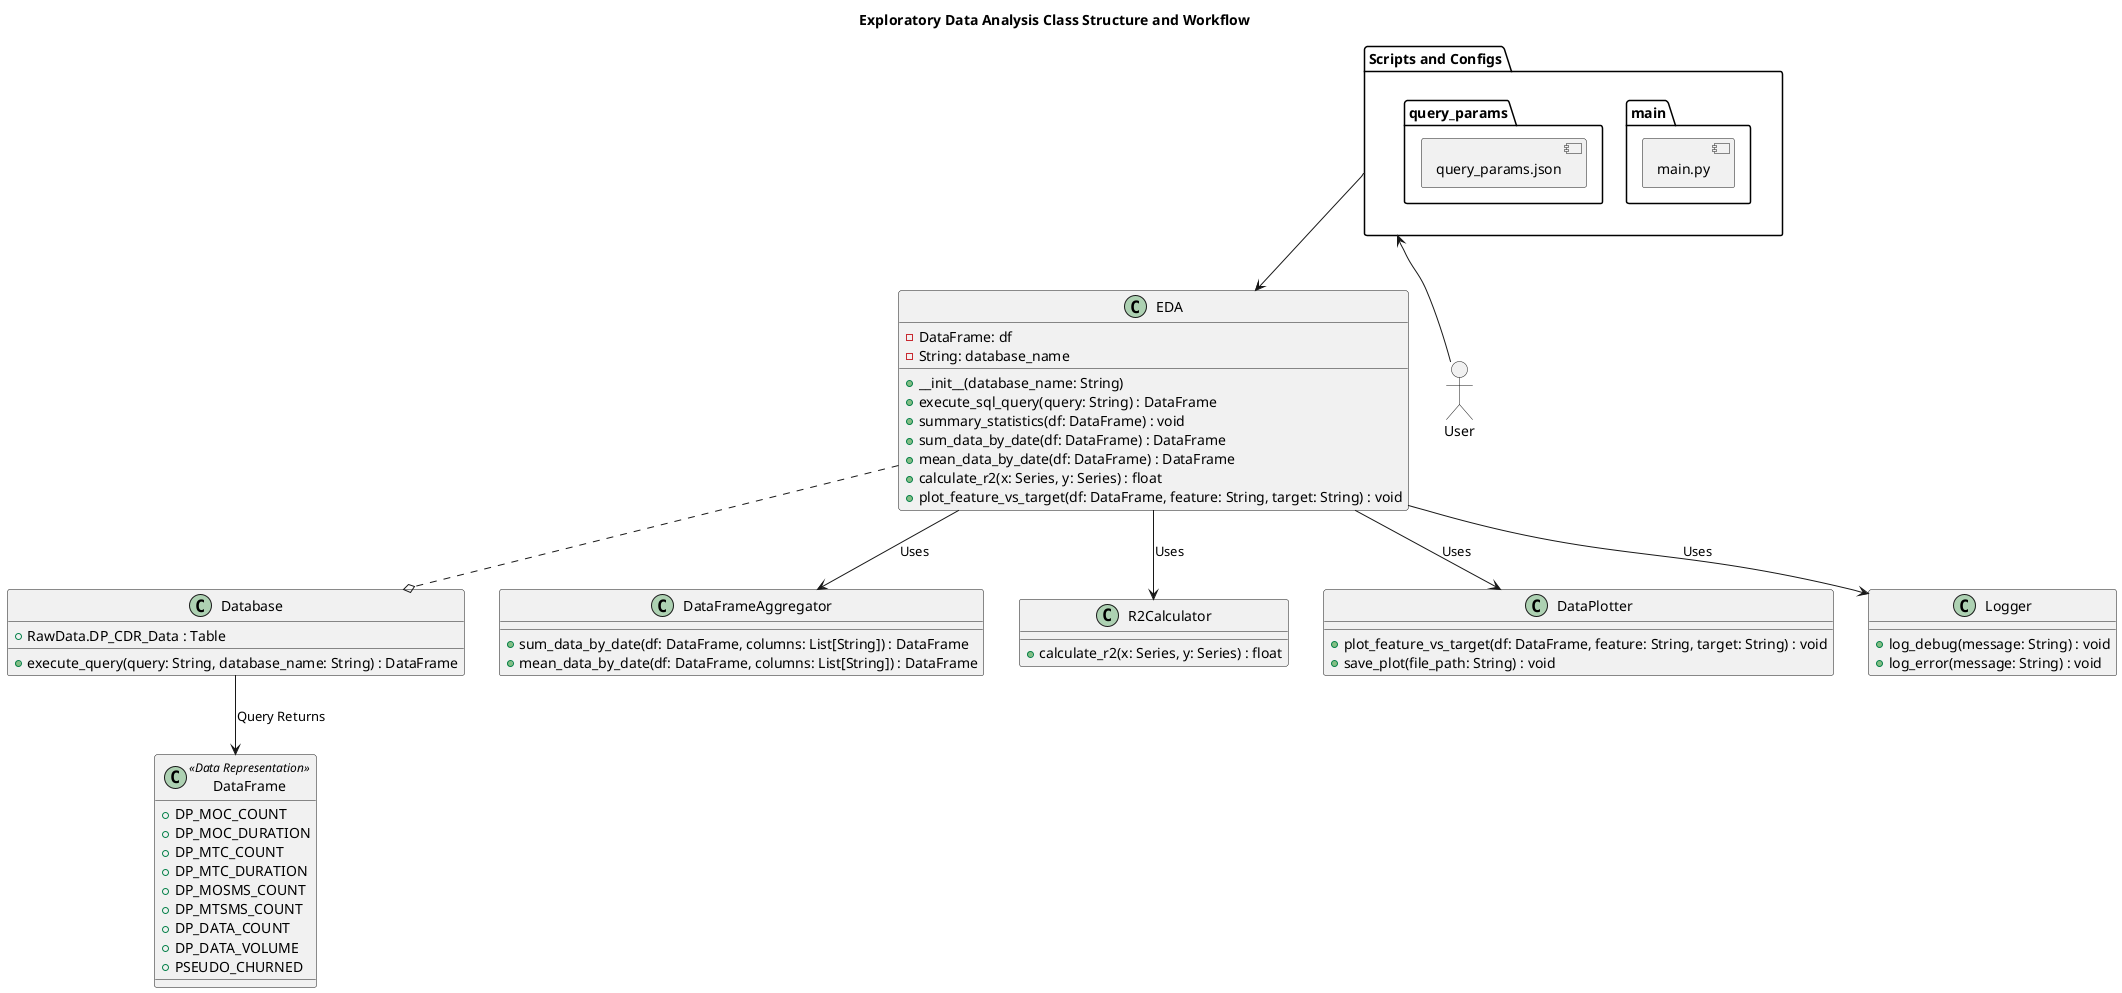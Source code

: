 @startuml
allowmixing
title Exploratory Data Analysis Class Structure and Workflow

package "Scripts and Configs" {
    component [main.py]
    component [query_params.json]
}

class EDA {
    -DataFrame: df
    -String: database_name

    +__init__(database_name: String)
    +execute_sql_query(query: String) : DataFrame
    +summary_statistics(df: DataFrame) : void
    +sum_data_by_date(df: DataFrame) : DataFrame
    +mean_data_by_date(df: DataFrame) : DataFrame
    +calculate_r2(x: Series, y: Series) : float
    +plot_feature_vs_target(df: DataFrame, feature: String, target: String) : void
}

EDA ..o Database

class Database {
    + RawData.DP_CDR_Data : Table
    + execute_query(query: String, database_name: String) : DataFrame
}

class DataFrameAggregator {
    + sum_data_by_date(df: DataFrame, columns: List[String]) : DataFrame
    + mean_data_by_date(df: DataFrame, columns: List[String]) : DataFrame
}

class R2Calculator {
    + calculate_r2(x: Series, y: Series) : float
}

class DataPlotter {
    + plot_feature_vs_target(df: DataFrame, feature: String, target: String) : void
    + save_plot(file_path: String) : void
}

class Logger {
    + log_debug(message: String) : void
    + log_error(message: String) : void
}

actor User

EDA --> DataFrameAggregator : "Uses"
EDA --> R2Calculator : "Uses"
EDA --> DataPlotter : "Uses"
EDA --> Logger : "Uses"

class DataFrame <<Data Representation>> {
    + DP_MOC_COUNT
    + DP_MOC_DURATION
    + DP_MTC_COUNT
    + DP_MTC_DURATION
    + DP_MOSMS_COUNT
    + DP_MTSMS_COUNT
    + DP_DATA_COUNT
    + DP_DATA_VOLUME
    + PSEUDO_CHURNED
}

Database --> DataFrame : "Query Returns"

"Scripts and Configs" <-- User
"Scripts and Configs" --> EDA

@enduml
